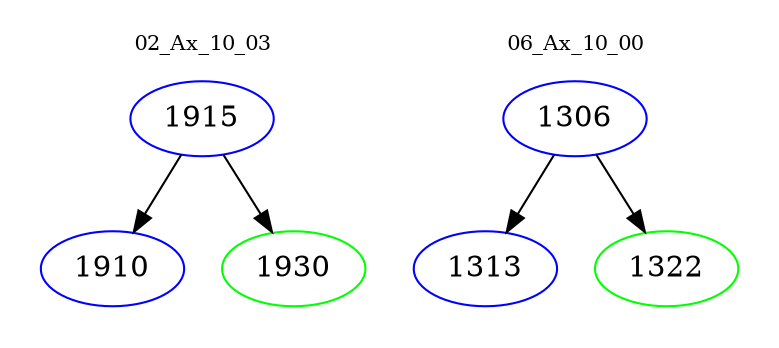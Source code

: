 digraph{
subgraph cluster_0 {
color = white
label = "02_Ax_10_03";
fontsize=10;
T0_1915 [label="1915", color="blue"]
T0_1915 -> T0_1910 [color="black"]
T0_1910 [label="1910", color="blue"]
T0_1915 -> T0_1930 [color="black"]
T0_1930 [label="1930", color="green"]
}
subgraph cluster_1 {
color = white
label = "06_Ax_10_00";
fontsize=10;
T1_1306 [label="1306", color="blue"]
T1_1306 -> T1_1313 [color="black"]
T1_1313 [label="1313", color="blue"]
T1_1306 -> T1_1322 [color="black"]
T1_1322 [label="1322", color="green"]
}
}

